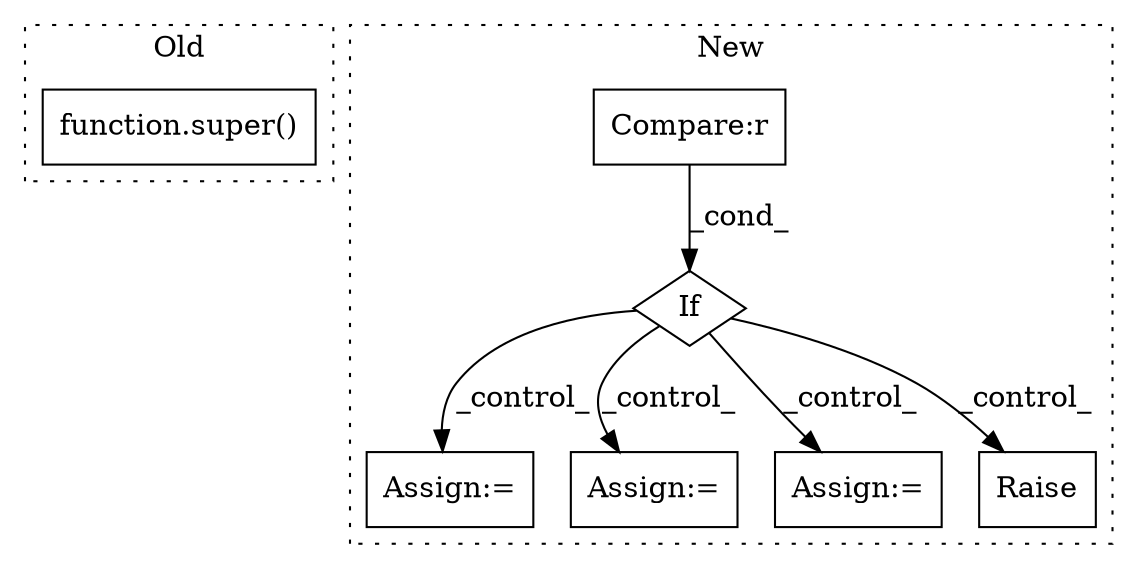 digraph G {
subgraph cluster0 {
1 [label="function.super()" a="75" s="2072,2090" l="6,1" shape="box"];
label = "Old";
style="dotted";
}
subgraph cluster1 {
2 [label="If" a="96" s="3245,3293" l="3,15" shape="diamond"];
3 [label="Assign:=" a="68" s="3681" l="3" shape="box"];
4 [label="Compare:r" a="40" s="3248" l="45" shape="box"];
5 [label="Assign:=" a="68" s="3518" l="3" shape="box"];
6 [label="Assign:=" a="68" s="3720" l="3" shape="box"];
7 [label="Raise" a="91" s="3308" l="6" shape="box"];
label = "New";
style="dotted";
}
2 -> 5 [label="_control_"];
2 -> 3 [label="_control_"];
2 -> 6 [label="_control_"];
2 -> 7 [label="_control_"];
4 -> 2 [label="_cond_"];
}